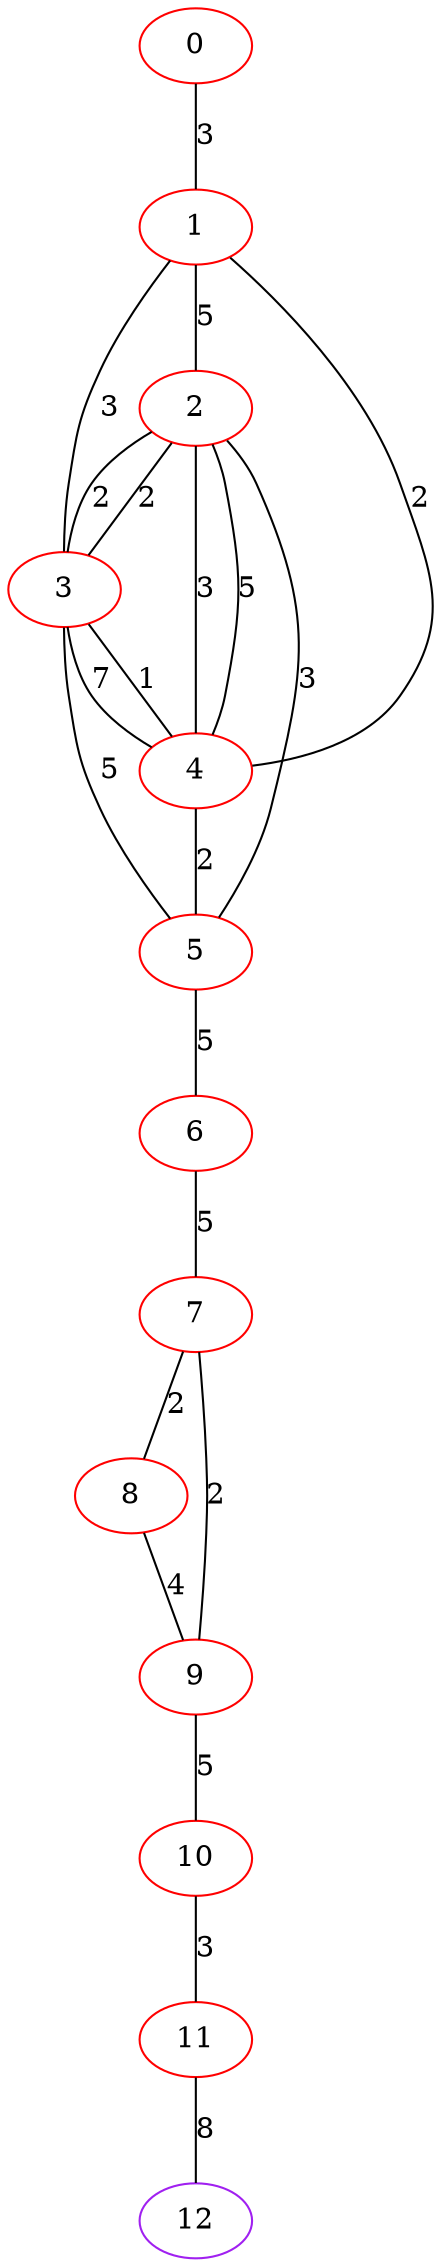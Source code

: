 graph "" {
0 [color=red, weight=1];
1 [color=red, weight=1];
2 [color=red, weight=1];
3 [color=red, weight=1];
4 [color=red, weight=1];
5 [color=red, weight=1];
6 [color=red, weight=1];
7 [color=red, weight=1];
8 [color=red, weight=1];
9 [color=red, weight=1];
10 [color=red, weight=1];
11 [color=red, weight=1];
12 [color=purple, weight=4];
0 -- 1  [key=0, label=3];
1 -- 2  [key=0, label=5];
1 -- 3  [key=0, label=3];
1 -- 4  [key=0, label=2];
2 -- 3  [key=0, label=2];
2 -- 3  [key=1, label=2];
2 -- 4  [key=0, label=3];
2 -- 4  [key=1, label=5];
2 -- 5  [key=0, label=3];
3 -- 4  [key=0, label=1];
3 -- 4  [key=1, label=7];
3 -- 5  [key=0, label=5];
4 -- 5  [key=0, label=2];
5 -- 6  [key=0, label=5];
6 -- 7  [key=0, label=5];
7 -- 8  [key=0, label=2];
7 -- 9  [key=0, label=2];
8 -- 9  [key=0, label=4];
9 -- 10  [key=0, label=5];
10 -- 11  [key=0, label=3];
11 -- 12  [key=0, label=8];
}
